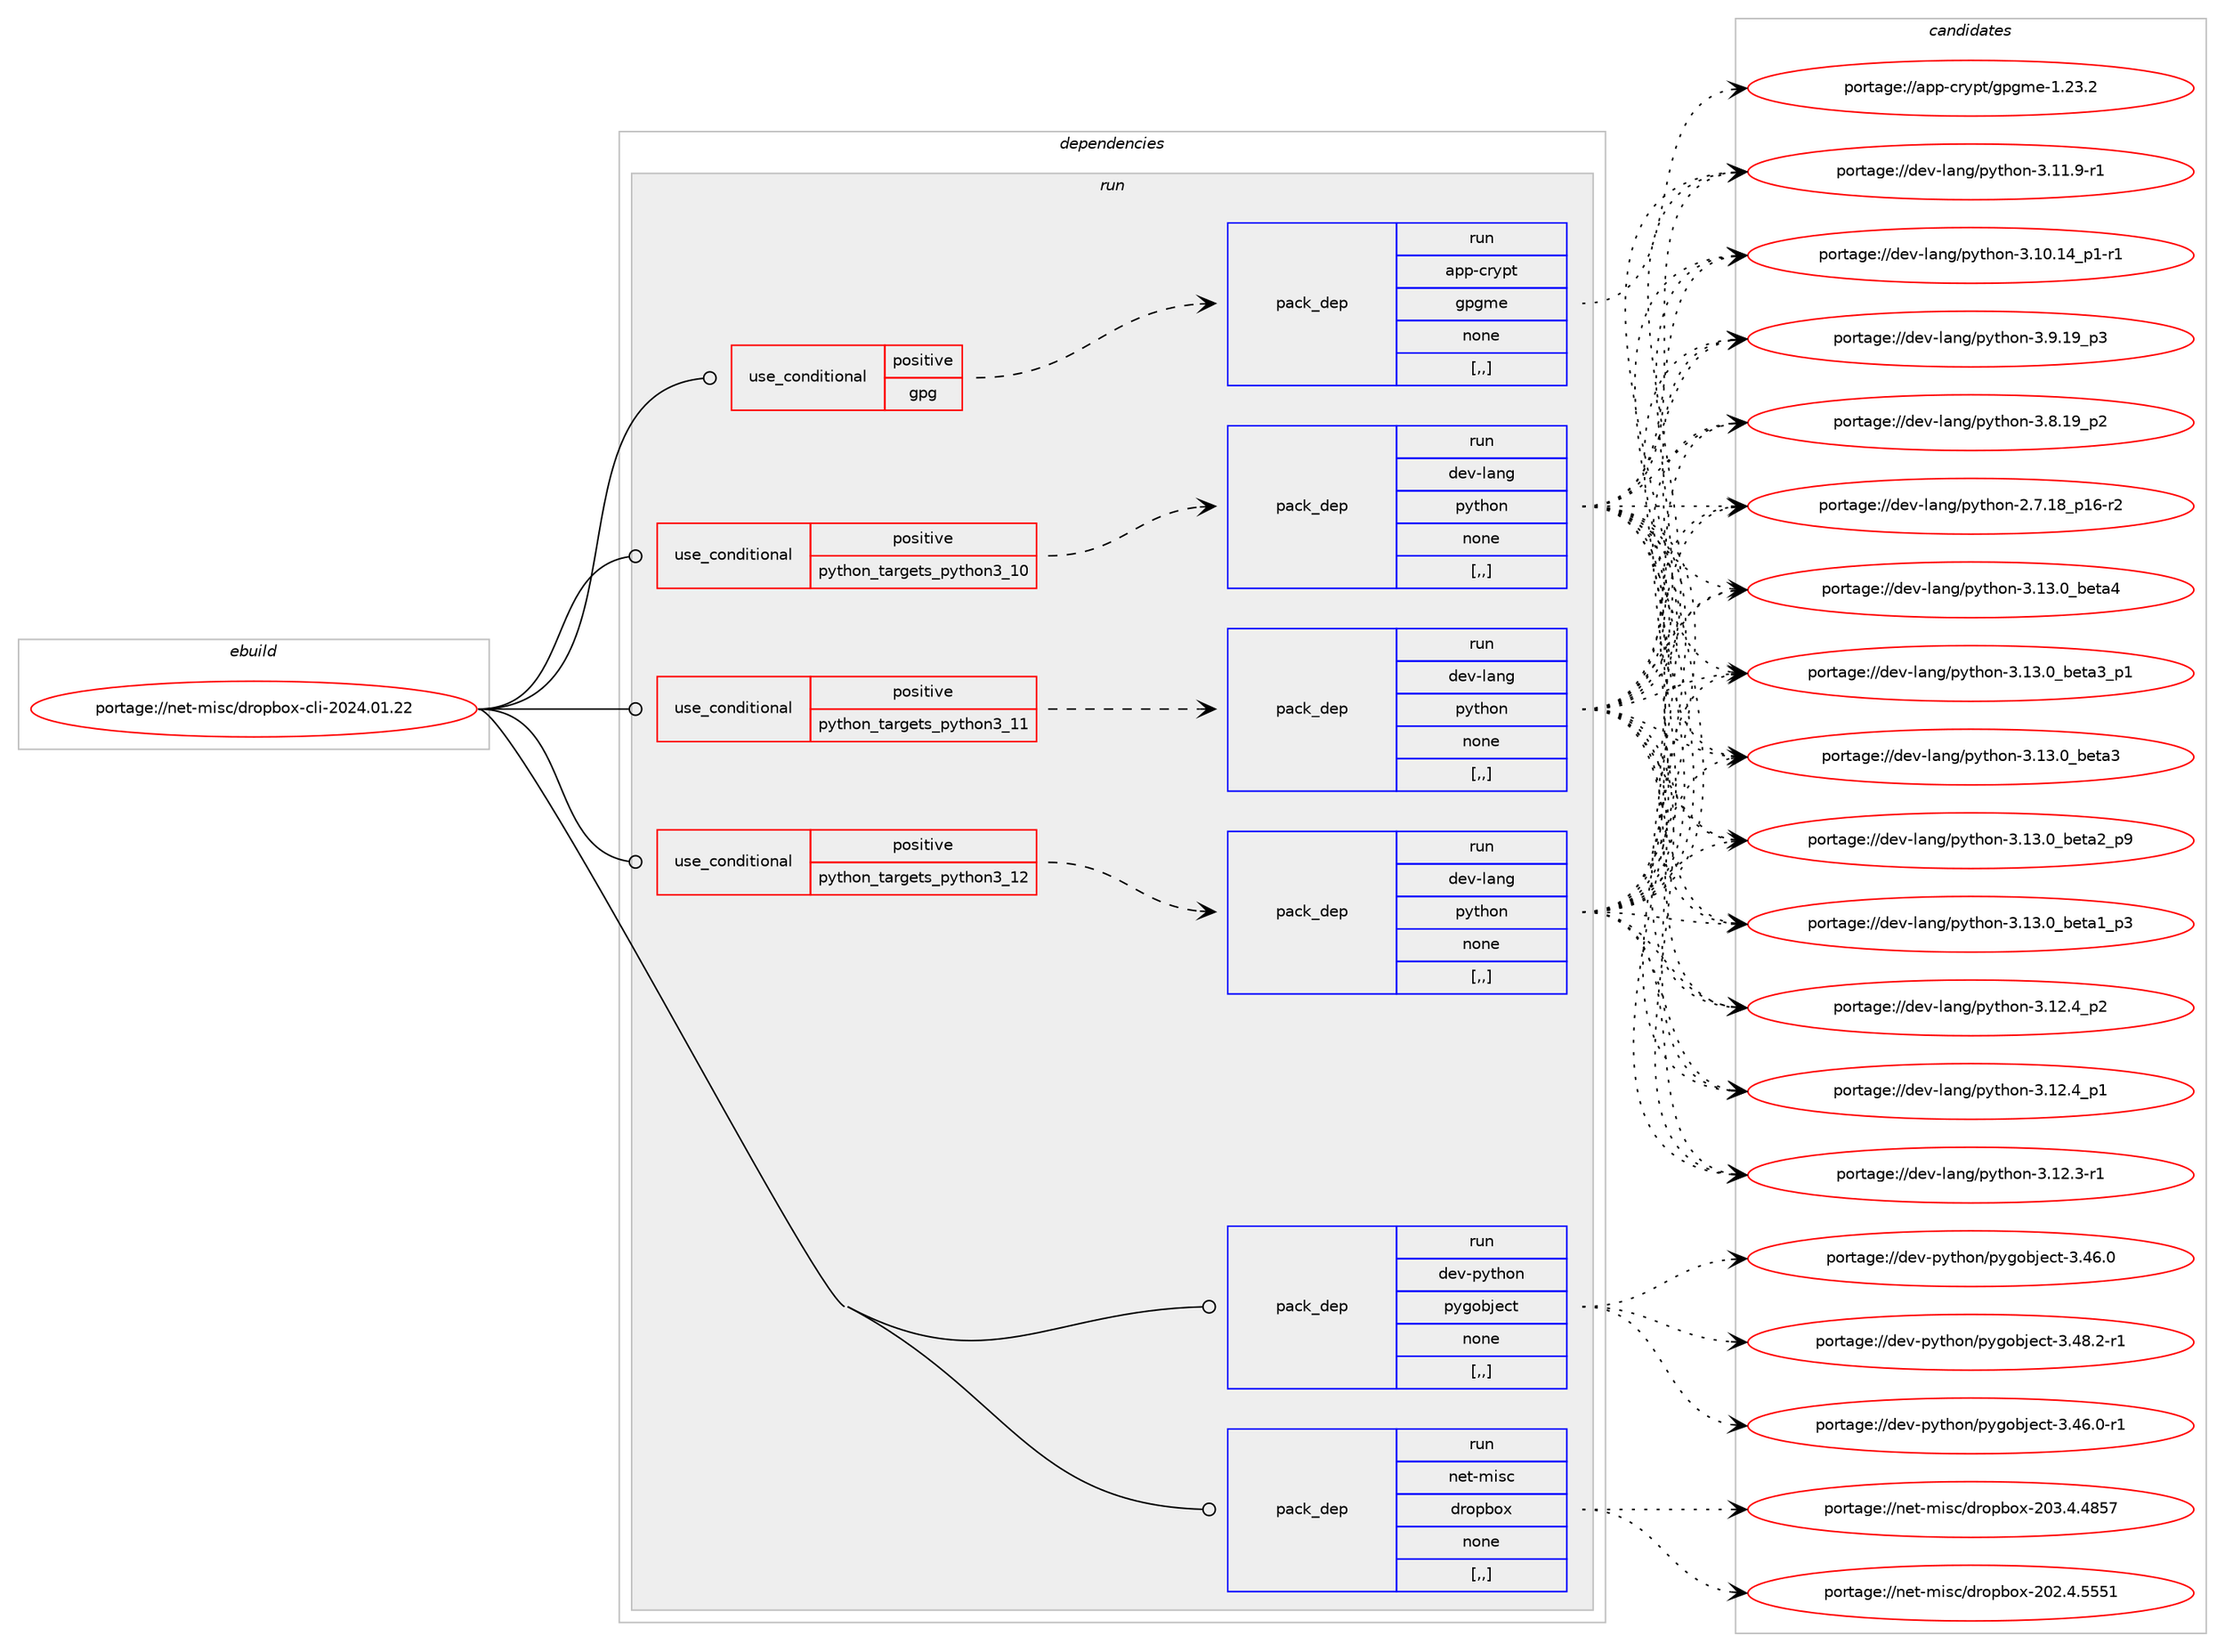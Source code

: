 digraph prolog {

# *************
# Graph options
# *************

newrank=true;
concentrate=true;
compound=true;
graph [rankdir=LR,fontname=Helvetica,fontsize=10,ranksep=1.5];#, ranksep=2.5, nodesep=0.2];
edge  [arrowhead=vee];
node  [fontname=Helvetica,fontsize=10];

# **********
# The ebuild
# **********

subgraph cluster_leftcol {
color=gray;
label=<<i>ebuild</i>>;
id [label="portage://net-misc/dropbox-cli-2024.01.22", color=red, width=4, href="../net-misc/dropbox-cli-2024.01.22.svg"];
}

# ****************
# The dependencies
# ****************

subgraph cluster_midcol {
color=gray;
label=<<i>dependencies</i>>;
subgraph cluster_compile {
fillcolor="#eeeeee";
style=filled;
label=<<i>compile</i>>;
}
subgraph cluster_compileandrun {
fillcolor="#eeeeee";
style=filled;
label=<<i>compile and run</i>>;
}
subgraph cluster_run {
fillcolor="#eeeeee";
style=filled;
label=<<i>run</i>>;
subgraph cond97019 {
dependency369083 [label=<<TABLE BORDER="0" CELLBORDER="1" CELLSPACING="0" CELLPADDING="4"><TR><TD ROWSPAN="3" CELLPADDING="10">use_conditional</TD></TR><TR><TD>positive</TD></TR><TR><TD>gpg</TD></TR></TABLE>>, shape=none, color=red];
subgraph pack269403 {
dependency369084 [label=<<TABLE BORDER="0" CELLBORDER="1" CELLSPACING="0" CELLPADDING="4" WIDTH="220"><TR><TD ROWSPAN="6" CELLPADDING="30">pack_dep</TD></TR><TR><TD WIDTH="110">run</TD></TR><TR><TD>app-crypt</TD></TR><TR><TD>gpgme</TD></TR><TR><TD>none</TD></TR><TR><TD>[,,]</TD></TR></TABLE>>, shape=none, color=blue];
}
dependency369083:e -> dependency369084:w [weight=20,style="dashed",arrowhead="vee"];
}
id:e -> dependency369083:w [weight=20,style="solid",arrowhead="odot"];
subgraph cond97020 {
dependency369085 [label=<<TABLE BORDER="0" CELLBORDER="1" CELLSPACING="0" CELLPADDING="4"><TR><TD ROWSPAN="3" CELLPADDING="10">use_conditional</TD></TR><TR><TD>positive</TD></TR><TR><TD>python_targets_python3_10</TD></TR></TABLE>>, shape=none, color=red];
subgraph pack269404 {
dependency369086 [label=<<TABLE BORDER="0" CELLBORDER="1" CELLSPACING="0" CELLPADDING="4" WIDTH="220"><TR><TD ROWSPAN="6" CELLPADDING="30">pack_dep</TD></TR><TR><TD WIDTH="110">run</TD></TR><TR><TD>dev-lang</TD></TR><TR><TD>python</TD></TR><TR><TD>none</TD></TR><TR><TD>[,,]</TD></TR></TABLE>>, shape=none, color=blue];
}
dependency369085:e -> dependency369086:w [weight=20,style="dashed",arrowhead="vee"];
}
id:e -> dependency369085:w [weight=20,style="solid",arrowhead="odot"];
subgraph cond97021 {
dependency369087 [label=<<TABLE BORDER="0" CELLBORDER="1" CELLSPACING="0" CELLPADDING="4"><TR><TD ROWSPAN="3" CELLPADDING="10">use_conditional</TD></TR><TR><TD>positive</TD></TR><TR><TD>python_targets_python3_11</TD></TR></TABLE>>, shape=none, color=red];
subgraph pack269405 {
dependency369088 [label=<<TABLE BORDER="0" CELLBORDER="1" CELLSPACING="0" CELLPADDING="4" WIDTH="220"><TR><TD ROWSPAN="6" CELLPADDING="30">pack_dep</TD></TR><TR><TD WIDTH="110">run</TD></TR><TR><TD>dev-lang</TD></TR><TR><TD>python</TD></TR><TR><TD>none</TD></TR><TR><TD>[,,]</TD></TR></TABLE>>, shape=none, color=blue];
}
dependency369087:e -> dependency369088:w [weight=20,style="dashed",arrowhead="vee"];
}
id:e -> dependency369087:w [weight=20,style="solid",arrowhead="odot"];
subgraph cond97022 {
dependency369089 [label=<<TABLE BORDER="0" CELLBORDER="1" CELLSPACING="0" CELLPADDING="4"><TR><TD ROWSPAN="3" CELLPADDING="10">use_conditional</TD></TR><TR><TD>positive</TD></TR><TR><TD>python_targets_python3_12</TD></TR></TABLE>>, shape=none, color=red];
subgraph pack269406 {
dependency369090 [label=<<TABLE BORDER="0" CELLBORDER="1" CELLSPACING="0" CELLPADDING="4" WIDTH="220"><TR><TD ROWSPAN="6" CELLPADDING="30">pack_dep</TD></TR><TR><TD WIDTH="110">run</TD></TR><TR><TD>dev-lang</TD></TR><TR><TD>python</TD></TR><TR><TD>none</TD></TR><TR><TD>[,,]</TD></TR></TABLE>>, shape=none, color=blue];
}
dependency369089:e -> dependency369090:w [weight=20,style="dashed",arrowhead="vee"];
}
id:e -> dependency369089:w [weight=20,style="solid",arrowhead="odot"];
subgraph pack269407 {
dependency369091 [label=<<TABLE BORDER="0" CELLBORDER="1" CELLSPACING="0" CELLPADDING="4" WIDTH="220"><TR><TD ROWSPAN="6" CELLPADDING="30">pack_dep</TD></TR><TR><TD WIDTH="110">run</TD></TR><TR><TD>dev-python</TD></TR><TR><TD>pygobject</TD></TR><TR><TD>none</TD></TR><TR><TD>[,,]</TD></TR></TABLE>>, shape=none, color=blue];
}
id:e -> dependency369091:w [weight=20,style="solid",arrowhead="odot"];
subgraph pack269408 {
dependency369092 [label=<<TABLE BORDER="0" CELLBORDER="1" CELLSPACING="0" CELLPADDING="4" WIDTH="220"><TR><TD ROWSPAN="6" CELLPADDING="30">pack_dep</TD></TR><TR><TD WIDTH="110">run</TD></TR><TR><TD>net-misc</TD></TR><TR><TD>dropbox</TD></TR><TR><TD>none</TD></TR><TR><TD>[,,]</TD></TR></TABLE>>, shape=none, color=blue];
}
id:e -> dependency369092:w [weight=20,style="solid",arrowhead="odot"];
}
}

# **************
# The candidates
# **************

subgraph cluster_choices {
rank=same;
color=gray;
label=<<i>candidates</i>>;

subgraph choice269403 {
color=black;
nodesep=1;
choice9711211245991141211121164710311210310910145494650514650 [label="portage://app-crypt/gpgme-1.23.2", color=red, width=4,href="../app-crypt/gpgme-1.23.2.svg"];
dependency369084:e -> choice9711211245991141211121164710311210310910145494650514650:w [style=dotted,weight="100"];
}
subgraph choice269404 {
color=black;
nodesep=1;
choice1001011184510897110103471121211161041111104551464951464895981011169752 [label="portage://dev-lang/python-3.13.0_beta4", color=red, width=4,href="../dev-lang/python-3.13.0_beta4.svg"];
choice10010111845108971101034711212111610411111045514649514648959810111697519511249 [label="portage://dev-lang/python-3.13.0_beta3_p1", color=red, width=4,href="../dev-lang/python-3.13.0_beta3_p1.svg"];
choice1001011184510897110103471121211161041111104551464951464895981011169751 [label="portage://dev-lang/python-3.13.0_beta3", color=red, width=4,href="../dev-lang/python-3.13.0_beta3.svg"];
choice10010111845108971101034711212111610411111045514649514648959810111697509511257 [label="portage://dev-lang/python-3.13.0_beta2_p9", color=red, width=4,href="../dev-lang/python-3.13.0_beta2_p9.svg"];
choice10010111845108971101034711212111610411111045514649514648959810111697499511251 [label="portage://dev-lang/python-3.13.0_beta1_p3", color=red, width=4,href="../dev-lang/python-3.13.0_beta1_p3.svg"];
choice100101118451089711010347112121116104111110455146495046529511250 [label="portage://dev-lang/python-3.12.4_p2", color=red, width=4,href="../dev-lang/python-3.12.4_p2.svg"];
choice100101118451089711010347112121116104111110455146495046529511249 [label="portage://dev-lang/python-3.12.4_p1", color=red, width=4,href="../dev-lang/python-3.12.4_p1.svg"];
choice100101118451089711010347112121116104111110455146495046514511449 [label="portage://dev-lang/python-3.12.3-r1", color=red, width=4,href="../dev-lang/python-3.12.3-r1.svg"];
choice100101118451089711010347112121116104111110455146494946574511449 [label="portage://dev-lang/python-3.11.9-r1", color=red, width=4,href="../dev-lang/python-3.11.9-r1.svg"];
choice100101118451089711010347112121116104111110455146494846495295112494511449 [label="portage://dev-lang/python-3.10.14_p1-r1", color=red, width=4,href="../dev-lang/python-3.10.14_p1-r1.svg"];
choice100101118451089711010347112121116104111110455146574649579511251 [label="portage://dev-lang/python-3.9.19_p3", color=red, width=4,href="../dev-lang/python-3.9.19_p3.svg"];
choice100101118451089711010347112121116104111110455146564649579511250 [label="portage://dev-lang/python-3.8.19_p2", color=red, width=4,href="../dev-lang/python-3.8.19_p2.svg"];
choice100101118451089711010347112121116104111110455046554649569511249544511450 [label="portage://dev-lang/python-2.7.18_p16-r2", color=red, width=4,href="../dev-lang/python-2.7.18_p16-r2.svg"];
dependency369086:e -> choice1001011184510897110103471121211161041111104551464951464895981011169752:w [style=dotted,weight="100"];
dependency369086:e -> choice10010111845108971101034711212111610411111045514649514648959810111697519511249:w [style=dotted,weight="100"];
dependency369086:e -> choice1001011184510897110103471121211161041111104551464951464895981011169751:w [style=dotted,weight="100"];
dependency369086:e -> choice10010111845108971101034711212111610411111045514649514648959810111697509511257:w [style=dotted,weight="100"];
dependency369086:e -> choice10010111845108971101034711212111610411111045514649514648959810111697499511251:w [style=dotted,weight="100"];
dependency369086:e -> choice100101118451089711010347112121116104111110455146495046529511250:w [style=dotted,weight="100"];
dependency369086:e -> choice100101118451089711010347112121116104111110455146495046529511249:w [style=dotted,weight="100"];
dependency369086:e -> choice100101118451089711010347112121116104111110455146495046514511449:w [style=dotted,weight="100"];
dependency369086:e -> choice100101118451089711010347112121116104111110455146494946574511449:w [style=dotted,weight="100"];
dependency369086:e -> choice100101118451089711010347112121116104111110455146494846495295112494511449:w [style=dotted,weight="100"];
dependency369086:e -> choice100101118451089711010347112121116104111110455146574649579511251:w [style=dotted,weight="100"];
dependency369086:e -> choice100101118451089711010347112121116104111110455146564649579511250:w [style=dotted,weight="100"];
dependency369086:e -> choice100101118451089711010347112121116104111110455046554649569511249544511450:w [style=dotted,weight="100"];
}
subgraph choice269405 {
color=black;
nodesep=1;
choice1001011184510897110103471121211161041111104551464951464895981011169752 [label="portage://dev-lang/python-3.13.0_beta4", color=red, width=4,href="../dev-lang/python-3.13.0_beta4.svg"];
choice10010111845108971101034711212111610411111045514649514648959810111697519511249 [label="portage://dev-lang/python-3.13.0_beta3_p1", color=red, width=4,href="../dev-lang/python-3.13.0_beta3_p1.svg"];
choice1001011184510897110103471121211161041111104551464951464895981011169751 [label="portage://dev-lang/python-3.13.0_beta3", color=red, width=4,href="../dev-lang/python-3.13.0_beta3.svg"];
choice10010111845108971101034711212111610411111045514649514648959810111697509511257 [label="portage://dev-lang/python-3.13.0_beta2_p9", color=red, width=4,href="../dev-lang/python-3.13.0_beta2_p9.svg"];
choice10010111845108971101034711212111610411111045514649514648959810111697499511251 [label="portage://dev-lang/python-3.13.0_beta1_p3", color=red, width=4,href="../dev-lang/python-3.13.0_beta1_p3.svg"];
choice100101118451089711010347112121116104111110455146495046529511250 [label="portage://dev-lang/python-3.12.4_p2", color=red, width=4,href="../dev-lang/python-3.12.4_p2.svg"];
choice100101118451089711010347112121116104111110455146495046529511249 [label="portage://dev-lang/python-3.12.4_p1", color=red, width=4,href="../dev-lang/python-3.12.4_p1.svg"];
choice100101118451089711010347112121116104111110455146495046514511449 [label="portage://dev-lang/python-3.12.3-r1", color=red, width=4,href="../dev-lang/python-3.12.3-r1.svg"];
choice100101118451089711010347112121116104111110455146494946574511449 [label="portage://dev-lang/python-3.11.9-r1", color=red, width=4,href="../dev-lang/python-3.11.9-r1.svg"];
choice100101118451089711010347112121116104111110455146494846495295112494511449 [label="portage://dev-lang/python-3.10.14_p1-r1", color=red, width=4,href="../dev-lang/python-3.10.14_p1-r1.svg"];
choice100101118451089711010347112121116104111110455146574649579511251 [label="portage://dev-lang/python-3.9.19_p3", color=red, width=4,href="../dev-lang/python-3.9.19_p3.svg"];
choice100101118451089711010347112121116104111110455146564649579511250 [label="portage://dev-lang/python-3.8.19_p2", color=red, width=4,href="../dev-lang/python-3.8.19_p2.svg"];
choice100101118451089711010347112121116104111110455046554649569511249544511450 [label="portage://dev-lang/python-2.7.18_p16-r2", color=red, width=4,href="../dev-lang/python-2.7.18_p16-r2.svg"];
dependency369088:e -> choice1001011184510897110103471121211161041111104551464951464895981011169752:w [style=dotted,weight="100"];
dependency369088:e -> choice10010111845108971101034711212111610411111045514649514648959810111697519511249:w [style=dotted,weight="100"];
dependency369088:e -> choice1001011184510897110103471121211161041111104551464951464895981011169751:w [style=dotted,weight="100"];
dependency369088:e -> choice10010111845108971101034711212111610411111045514649514648959810111697509511257:w [style=dotted,weight="100"];
dependency369088:e -> choice10010111845108971101034711212111610411111045514649514648959810111697499511251:w [style=dotted,weight="100"];
dependency369088:e -> choice100101118451089711010347112121116104111110455146495046529511250:w [style=dotted,weight="100"];
dependency369088:e -> choice100101118451089711010347112121116104111110455146495046529511249:w [style=dotted,weight="100"];
dependency369088:e -> choice100101118451089711010347112121116104111110455146495046514511449:w [style=dotted,weight="100"];
dependency369088:e -> choice100101118451089711010347112121116104111110455146494946574511449:w [style=dotted,weight="100"];
dependency369088:e -> choice100101118451089711010347112121116104111110455146494846495295112494511449:w [style=dotted,weight="100"];
dependency369088:e -> choice100101118451089711010347112121116104111110455146574649579511251:w [style=dotted,weight="100"];
dependency369088:e -> choice100101118451089711010347112121116104111110455146564649579511250:w [style=dotted,weight="100"];
dependency369088:e -> choice100101118451089711010347112121116104111110455046554649569511249544511450:w [style=dotted,weight="100"];
}
subgraph choice269406 {
color=black;
nodesep=1;
choice1001011184510897110103471121211161041111104551464951464895981011169752 [label="portage://dev-lang/python-3.13.0_beta4", color=red, width=4,href="../dev-lang/python-3.13.0_beta4.svg"];
choice10010111845108971101034711212111610411111045514649514648959810111697519511249 [label="portage://dev-lang/python-3.13.0_beta3_p1", color=red, width=4,href="../dev-lang/python-3.13.0_beta3_p1.svg"];
choice1001011184510897110103471121211161041111104551464951464895981011169751 [label="portage://dev-lang/python-3.13.0_beta3", color=red, width=4,href="../dev-lang/python-3.13.0_beta3.svg"];
choice10010111845108971101034711212111610411111045514649514648959810111697509511257 [label="portage://dev-lang/python-3.13.0_beta2_p9", color=red, width=4,href="../dev-lang/python-3.13.0_beta2_p9.svg"];
choice10010111845108971101034711212111610411111045514649514648959810111697499511251 [label="portage://dev-lang/python-3.13.0_beta1_p3", color=red, width=4,href="../dev-lang/python-3.13.0_beta1_p3.svg"];
choice100101118451089711010347112121116104111110455146495046529511250 [label="portage://dev-lang/python-3.12.4_p2", color=red, width=4,href="../dev-lang/python-3.12.4_p2.svg"];
choice100101118451089711010347112121116104111110455146495046529511249 [label="portage://dev-lang/python-3.12.4_p1", color=red, width=4,href="../dev-lang/python-3.12.4_p1.svg"];
choice100101118451089711010347112121116104111110455146495046514511449 [label="portage://dev-lang/python-3.12.3-r1", color=red, width=4,href="../dev-lang/python-3.12.3-r1.svg"];
choice100101118451089711010347112121116104111110455146494946574511449 [label="portage://dev-lang/python-3.11.9-r1", color=red, width=4,href="../dev-lang/python-3.11.9-r1.svg"];
choice100101118451089711010347112121116104111110455146494846495295112494511449 [label="portage://dev-lang/python-3.10.14_p1-r1", color=red, width=4,href="../dev-lang/python-3.10.14_p1-r1.svg"];
choice100101118451089711010347112121116104111110455146574649579511251 [label="portage://dev-lang/python-3.9.19_p3", color=red, width=4,href="../dev-lang/python-3.9.19_p3.svg"];
choice100101118451089711010347112121116104111110455146564649579511250 [label="portage://dev-lang/python-3.8.19_p2", color=red, width=4,href="../dev-lang/python-3.8.19_p2.svg"];
choice100101118451089711010347112121116104111110455046554649569511249544511450 [label="portage://dev-lang/python-2.7.18_p16-r2", color=red, width=4,href="../dev-lang/python-2.7.18_p16-r2.svg"];
dependency369090:e -> choice1001011184510897110103471121211161041111104551464951464895981011169752:w [style=dotted,weight="100"];
dependency369090:e -> choice10010111845108971101034711212111610411111045514649514648959810111697519511249:w [style=dotted,weight="100"];
dependency369090:e -> choice1001011184510897110103471121211161041111104551464951464895981011169751:w [style=dotted,weight="100"];
dependency369090:e -> choice10010111845108971101034711212111610411111045514649514648959810111697509511257:w [style=dotted,weight="100"];
dependency369090:e -> choice10010111845108971101034711212111610411111045514649514648959810111697499511251:w [style=dotted,weight="100"];
dependency369090:e -> choice100101118451089711010347112121116104111110455146495046529511250:w [style=dotted,weight="100"];
dependency369090:e -> choice100101118451089711010347112121116104111110455146495046529511249:w [style=dotted,weight="100"];
dependency369090:e -> choice100101118451089711010347112121116104111110455146495046514511449:w [style=dotted,weight="100"];
dependency369090:e -> choice100101118451089711010347112121116104111110455146494946574511449:w [style=dotted,weight="100"];
dependency369090:e -> choice100101118451089711010347112121116104111110455146494846495295112494511449:w [style=dotted,weight="100"];
dependency369090:e -> choice100101118451089711010347112121116104111110455146574649579511251:w [style=dotted,weight="100"];
dependency369090:e -> choice100101118451089711010347112121116104111110455146564649579511250:w [style=dotted,weight="100"];
dependency369090:e -> choice100101118451089711010347112121116104111110455046554649569511249544511450:w [style=dotted,weight="100"];
}
subgraph choice269407 {
color=black;
nodesep=1;
choice10010111845112121116104111110471121211031119810610199116455146525646504511449 [label="portage://dev-python/pygobject-3.48.2-r1", color=red, width=4,href="../dev-python/pygobject-3.48.2-r1.svg"];
choice10010111845112121116104111110471121211031119810610199116455146525446484511449 [label="portage://dev-python/pygobject-3.46.0-r1", color=red, width=4,href="../dev-python/pygobject-3.46.0-r1.svg"];
choice1001011184511212111610411111047112121103111981061019911645514652544648 [label="portage://dev-python/pygobject-3.46.0", color=red, width=4,href="../dev-python/pygobject-3.46.0.svg"];
dependency369091:e -> choice10010111845112121116104111110471121211031119810610199116455146525646504511449:w [style=dotted,weight="100"];
dependency369091:e -> choice10010111845112121116104111110471121211031119810610199116455146525446484511449:w [style=dotted,weight="100"];
dependency369091:e -> choice1001011184511212111610411111047112121103111981061019911645514652544648:w [style=dotted,weight="100"];
}
subgraph choice269408 {
color=black;
nodesep=1;
choice110101116451091051159947100114111112981111204550485146524652565355 [label="portage://net-misc/dropbox-203.4.4857", color=red, width=4,href="../net-misc/dropbox-203.4.4857.svg"];
choice110101116451091051159947100114111112981111204550485046524653535349 [label="portage://net-misc/dropbox-202.4.5551", color=red, width=4,href="../net-misc/dropbox-202.4.5551.svg"];
dependency369092:e -> choice110101116451091051159947100114111112981111204550485146524652565355:w [style=dotted,weight="100"];
dependency369092:e -> choice110101116451091051159947100114111112981111204550485046524653535349:w [style=dotted,weight="100"];
}
}

}
